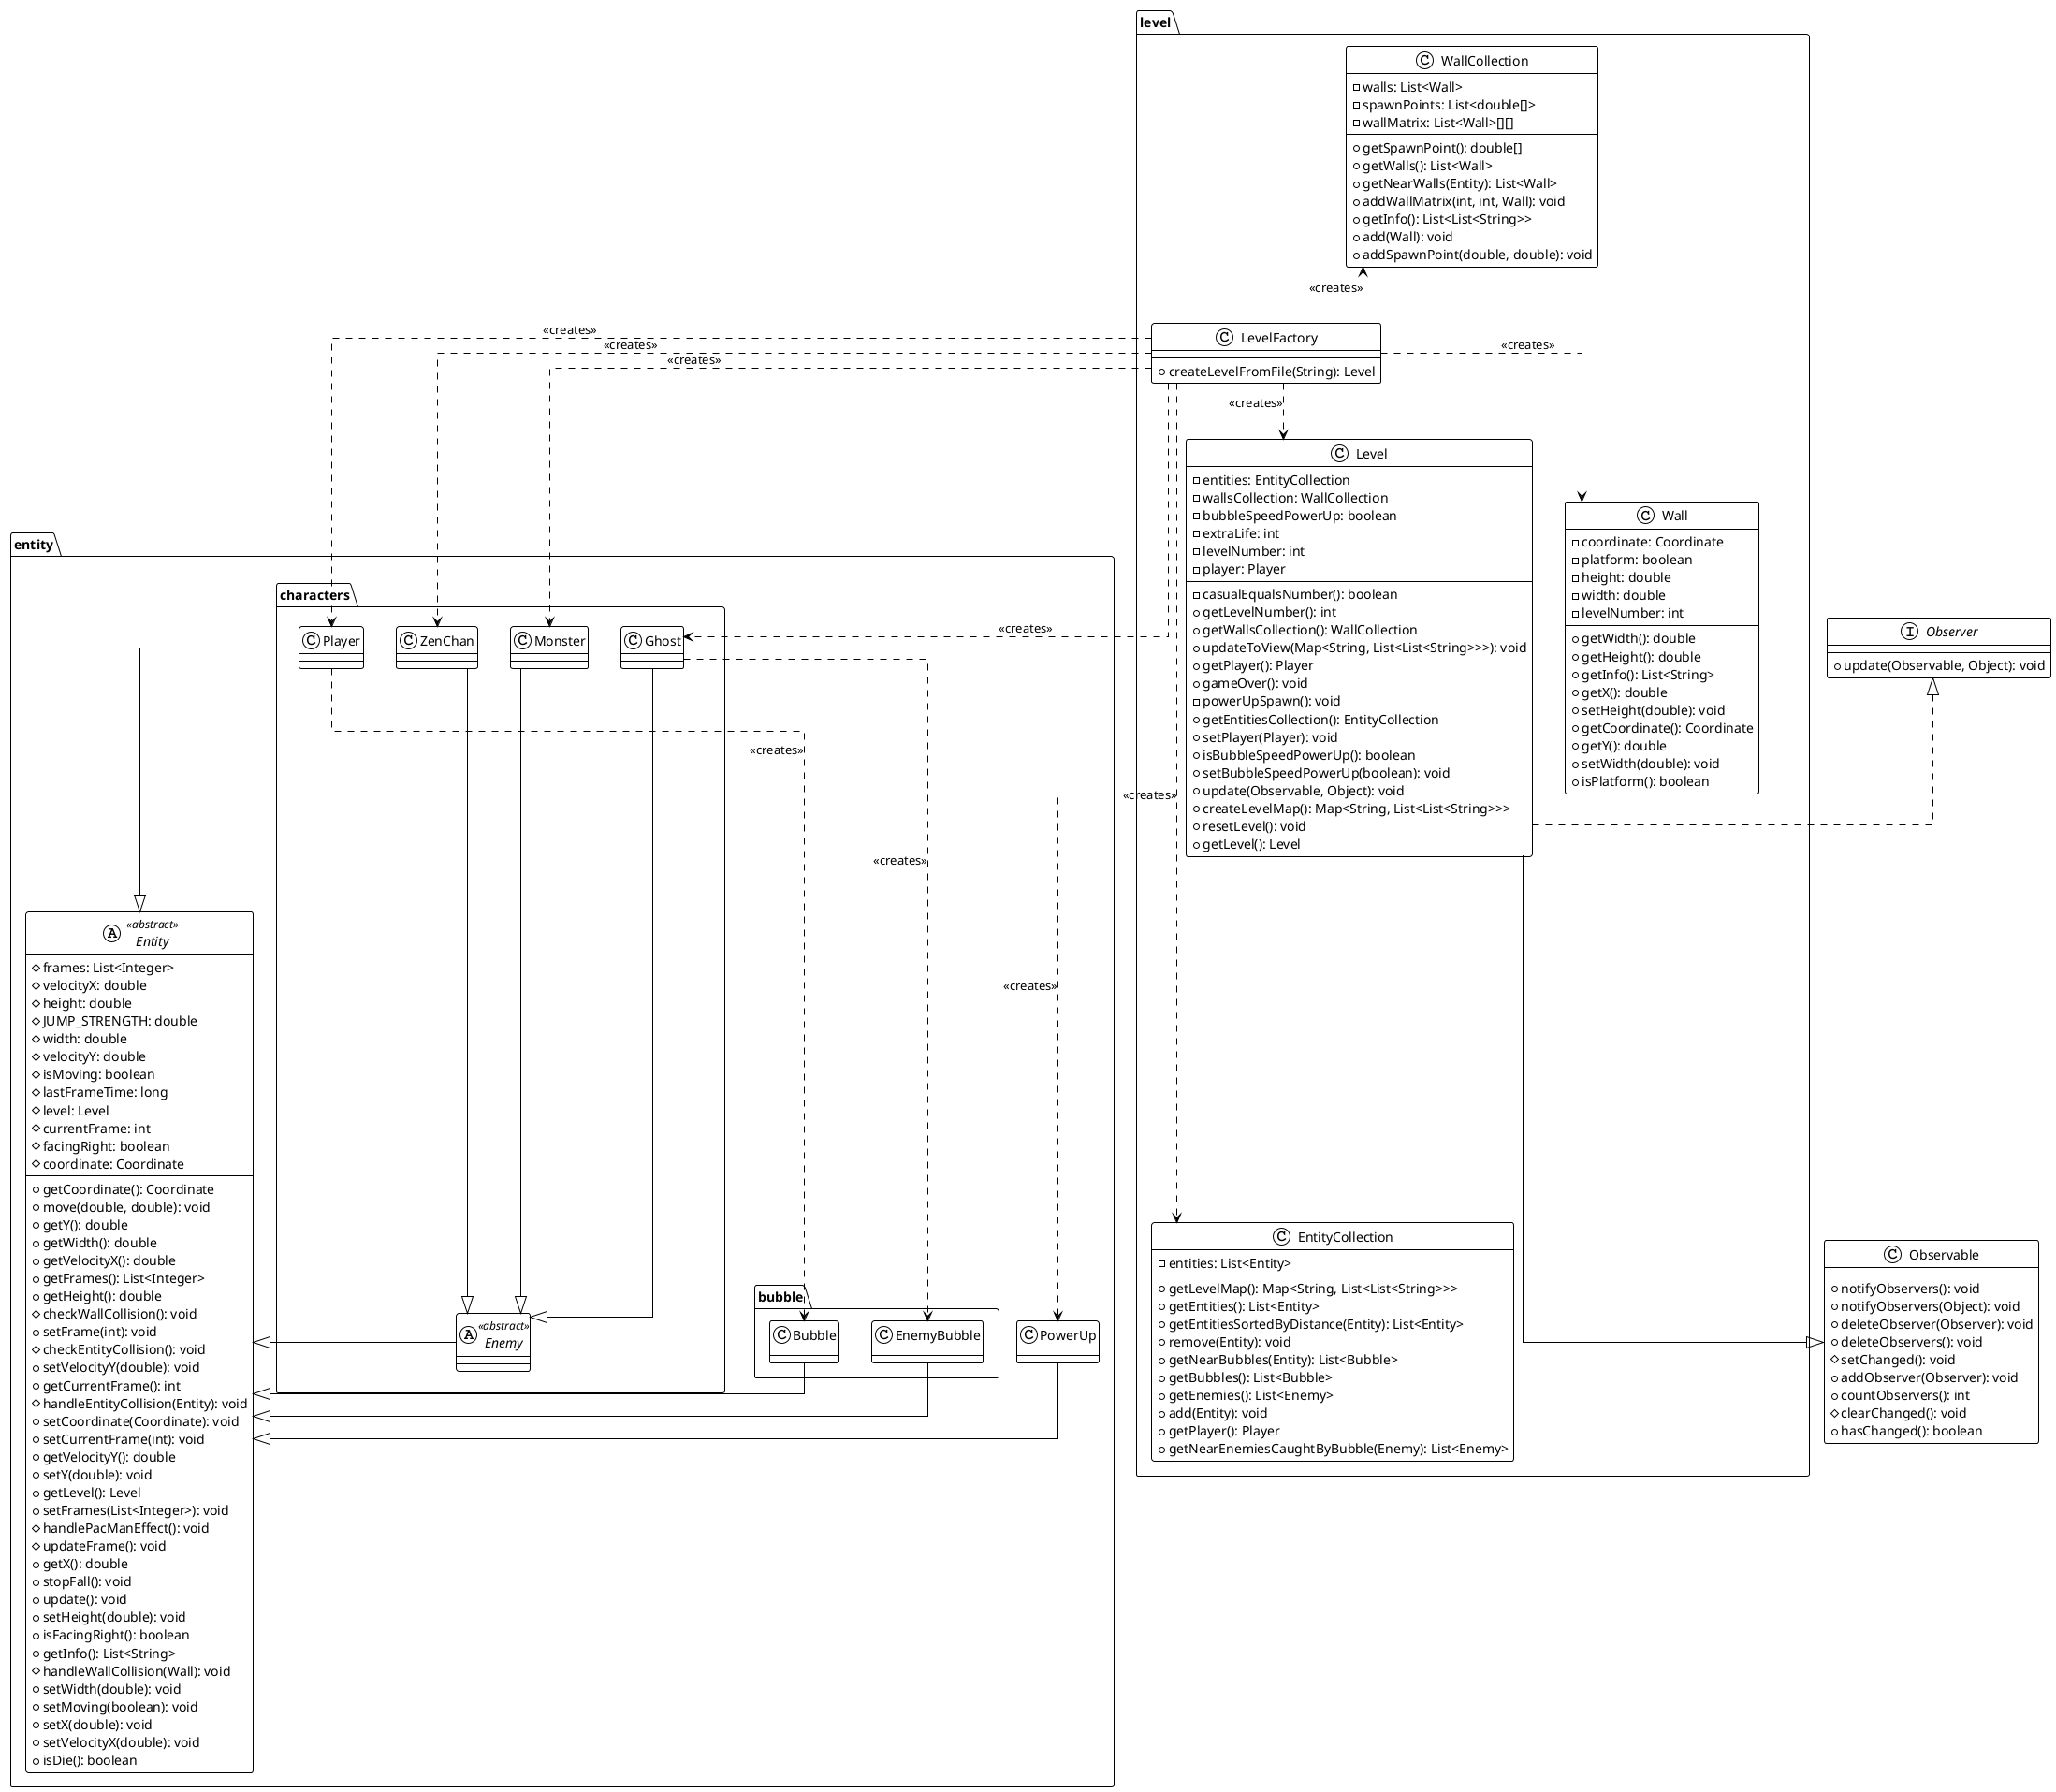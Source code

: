 @startuml

!theme plain
top to bottom direction
skinparam linetype ortho
skinparam groupInheritance true
class Observable {
  + notifyObservers(): void
  + notifyObservers(Object): void
  + deleteObserver(Observer): void
  + deleteObservers(): void
  # setChanged(): void
  + addObserver(Observer): void
  + countObservers(): int
  # clearChanged(): void
  + hasChanged(): boolean
}
interface Observer{
  + update(Observable, Object): void
}
package level{
        class EntityCollection {
          - entities: List<Entity>
          + getLevelMap(): Map<String, List<List<String>>>
          + getEntities(): List<Entity>
          + getEntitiesSortedByDistance(Entity): List<Entity>
          + remove(Entity): void
          + getNearBubbles(Entity): List<Bubble>
          + getBubbles(): List<Bubble>
          + getEnemies(): List<Enemy>
          + add(Entity): void
          + getPlayer(): Player
          + getNearEnemiesCaughtByBubble(Enemy): List<Enemy>
        }
        class Level {
          - entities: EntityCollection
          - wallsCollection: WallCollection
          - bubbleSpeedPowerUp: boolean
          - extraLife: int
          - levelNumber: int
          - player: Player
          - casualEqualsNumber(): boolean
          + getLevelNumber(): int
          + getWallsCollection(): WallCollection
          + updateToView(Map<String, List<List<String>>>): void
          + getPlayer(): Player
          + gameOver(): void
          - powerUpSpawn(): void
          + getEntitiesCollection(): EntityCollection
          + setPlayer(Player): void
          + isBubbleSpeedPowerUp(): boolean
          + setBubbleSpeedPowerUp(boolean): void
          + update(Observable, Object): void
          + createLevelMap(): Map<String, List<List<String>>>
          + resetLevel(): void
          + getLevel(): Level
        }

        class LevelFactory {
          + createLevelFromFile(String): Level
        }
        class Wall {
          - coordinate: Coordinate
          - platform: boolean
          - height: double
          - width: double
          - levelNumber: int
          + getWidth(): double
          + getHeight(): double
          + getInfo(): List<String>
          + getX(): double
          + setHeight(double): void
          + getCoordinate(): Coordinate
          + getY(): double
          + setWidth(double): void
          + isPlatform(): boolean
        }
        class WallCollection {
          - walls: List<Wall>
          - spawnPoints: List<double[]>
          - wallMatrix: List<Wall>[][]
          + getSpawnPoint(): double[]
          + getWalls(): List<Wall>
          + getNearWalls(Entity): List<Wall>
          + addWallMatrix(int, int, Wall): void
          + getInfo(): List<List<String>>
          + add(Wall): void
          + addSpawnPoint(double, double): void
        }
}
package entity{
    abstract class  Entity <<abstract>> {
      # frames: List<Integer>
      # velocityX: double
      # height: double
      # JUMP_STRENGTH: double
      # width: double
      # velocityY: double
      # isMoving: boolean
      # lastFrameTime: long
      # level: Level
      # currentFrame: int
      # facingRight: boolean
      # coordinate: Coordinate
      + getCoordinate(): Coordinate
      + move(double, double): void
      + getY(): double
      + getWidth(): double
      + getVelocityX(): double
      + getFrames(): List<Integer>
      + getHeight(): double
      # checkWallCollision(): void
      + setFrame(int): void
      # checkEntityCollision(): void
      + setVelocityY(double): void
      + getCurrentFrame(): int
      # handleEntityCollision(Entity): void
      + setCoordinate(Coordinate): void
      + setCurrentFrame(int): void
      + getVelocityY(): double
      + setY(double): void
      + getLevel(): Level
      + setFrames(List<Integer>): void
      # handlePacManEffect(): void
      # updateFrame(): void
      + getX(): double
      + stopFall(): void
      + update(): void
      + setHeight(double): void
      + isFacingRight(): boolean
      + getInfo(): List<String>
      # handleWallCollision(Wall): void
      + setWidth(double): void
      + setMoving(boolean): void
      + setX(double): void
      + setVelocityX(double): void
      + isDie(): boolean
    }
        package characters{
                class Ghost{}
                class ZenChan{}
                class Monster{}
                abstract class Enemy <<abstract>>{}
                class Player{}
         }
         class PowerUp{}
         package bubble{
                class Bubble{}
                class EnemyBubble{}
         }
 }
LevelFactory ..>Level  : <<creates>>
LevelFactory ..>Wall  : <<creates>>
LevelFactory .up.>WallCollection  : <<creates>>
LevelFactory .right>EntityCollection  : <<creates>>
LevelFactory ..>Player  : <<creates>>
LevelFactory ..>Ghost : <<creates>>
LevelFactory ..>ZenChan : <<creates>>
LevelFactory ..>Monster : <<creates>>
Entity <|-up- Player
Entity <|-right- Enemy
Entity <|-right- PowerUp
Entity <|-right- Bubble
Entity <|-right- EnemyBubble
Enemy <|-up- Ghost
Enemy <|-up- ZenChan
Enemy <|-up- Monster
Level  ..> PowerUp:<<creates>>
Player .down.> Bubble:<<creates>>
Ghost .down.> EnemyBubble:<<creates>>
Level --|> Observable
Level .|> Observer
WallCollection -[hidden]right-EntityCollection
Wall -[hidden]down-EntityCollection
characters -[hidden]down-EntityCollection
PowerUp -[hidden]up-EntityCollection




@enduml
